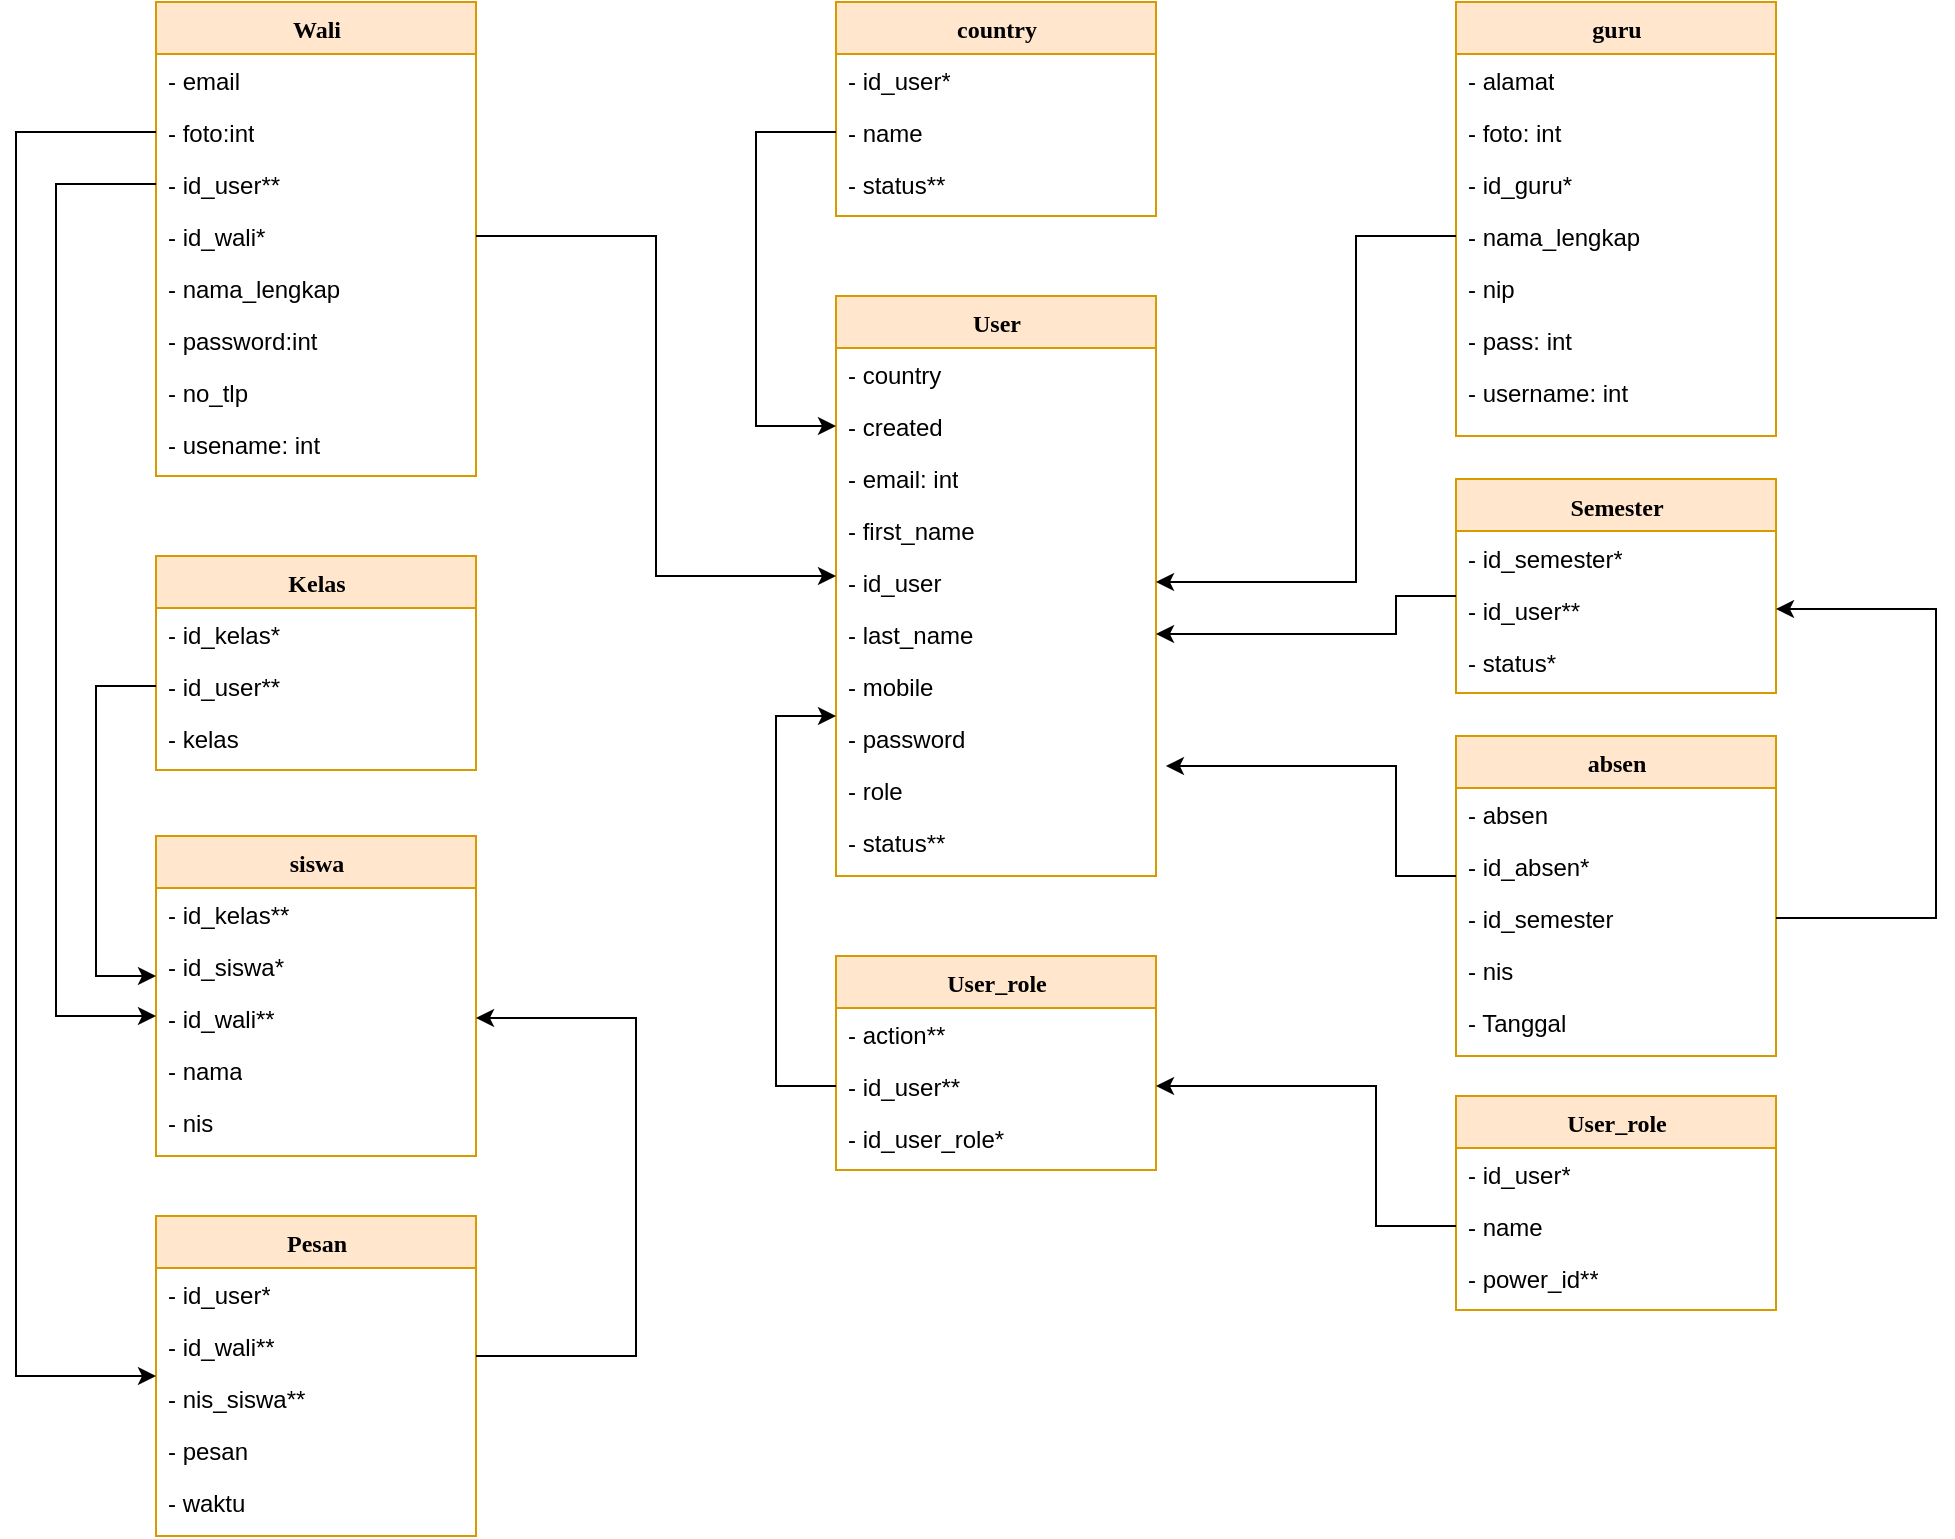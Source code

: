 <mxfile version="15.5.0" type="github">
  <diagram name="Page-1" id="9f46799a-70d6-7492-0946-bef42562c5a5">
    <mxGraphModel dx="868" dy="520" grid="1" gridSize="10" guides="1" tooltips="1" connect="1" arrows="1" fold="1" page="1" pageScale="1" pageWidth="1100" pageHeight="850" background="none" math="0" shadow="0">
      <root>
        <mxCell id="0" />
        <mxCell id="1" parent="0" />
        <mxCell id="78961159f06e98e8-17" value="Wali" style="swimlane;html=1;fontStyle=1;align=center;verticalAlign=top;childLayout=stackLayout;horizontal=1;startSize=26;horizontalStack=0;resizeParent=1;resizeLast=0;collapsible=1;marginBottom=0;swimlaneFillColor=#ffffff;rounded=0;shadow=0;comic=0;labelBackgroundColor=none;strokeWidth=1;fillColor=#ffe6cc;fontFamily=Verdana;fontSize=12;strokeColor=#d79b00;" parent="1" vertex="1">
          <mxGeometry x="90" y="83" width="160" height="237" as="geometry" />
        </mxCell>
        <mxCell id="78961159f06e98e8-21" value="- email" style="text;html=1;strokeColor=none;fillColor=none;align=left;verticalAlign=top;spacingLeft=4;spacingRight=4;whiteSpace=wrap;overflow=hidden;rotatable=0;points=[[0,0.5],[1,0.5]];portConstraint=eastwest;" parent="78961159f06e98e8-17" vertex="1">
          <mxGeometry y="26" width="160" height="26" as="geometry" />
        </mxCell>
        <mxCell id="78961159f06e98e8-23" value="- foto:int" style="text;html=1;strokeColor=none;fillColor=none;align=left;verticalAlign=top;spacingLeft=4;spacingRight=4;whiteSpace=wrap;overflow=hidden;rotatable=0;points=[[0,0.5],[1,0.5]];portConstraint=eastwest;" parent="78961159f06e98e8-17" vertex="1">
          <mxGeometry y="52" width="160" height="26" as="geometry" />
        </mxCell>
        <mxCell id="78961159f06e98e8-25" value="- id_user**" style="text;html=1;strokeColor=none;fillColor=none;align=left;verticalAlign=top;spacingLeft=4;spacingRight=4;whiteSpace=wrap;overflow=hidden;rotatable=0;points=[[0,0.5],[1,0.5]];portConstraint=eastwest;" parent="78961159f06e98e8-17" vertex="1">
          <mxGeometry y="78" width="160" height="26" as="geometry" />
        </mxCell>
        <mxCell id="78961159f06e98e8-26" value="- id_wali*" style="text;html=1;strokeColor=none;fillColor=none;align=left;verticalAlign=top;spacingLeft=4;spacingRight=4;whiteSpace=wrap;overflow=hidden;rotatable=0;points=[[0,0.5],[1,0.5]];portConstraint=eastwest;" parent="78961159f06e98e8-17" vertex="1">
          <mxGeometry y="104" width="160" height="26" as="geometry" />
        </mxCell>
        <mxCell id="78961159f06e98e8-24" value="- nama_lengkap" style="text;html=1;strokeColor=none;fillColor=none;align=left;verticalAlign=top;spacingLeft=4;spacingRight=4;whiteSpace=wrap;overflow=hidden;rotatable=0;points=[[0,0.5],[1,0.5]];portConstraint=eastwest;" parent="78961159f06e98e8-17" vertex="1">
          <mxGeometry y="130" width="160" height="26" as="geometry" />
        </mxCell>
        <mxCell id="VJUdVh7qTADFa9Exg4wZ-2" value="- password:int" style="text;html=1;strokeColor=none;fillColor=none;align=left;verticalAlign=top;spacingLeft=4;spacingRight=4;whiteSpace=wrap;overflow=hidden;rotatable=0;points=[[0,0.5],[1,0.5]];portConstraint=eastwest;" vertex="1" parent="78961159f06e98e8-17">
          <mxGeometry y="156" width="160" height="26" as="geometry" />
        </mxCell>
        <mxCell id="VJUdVh7qTADFa9Exg4wZ-3" value="- no_tlp" style="text;html=1;strokeColor=none;fillColor=none;align=left;verticalAlign=top;spacingLeft=4;spacingRight=4;whiteSpace=wrap;overflow=hidden;rotatable=0;points=[[0,0.5],[1,0.5]];portConstraint=eastwest;" vertex="1" parent="78961159f06e98e8-17">
          <mxGeometry y="182" width="160" height="26" as="geometry" />
        </mxCell>
        <mxCell id="VJUdVh7qTADFa9Exg4wZ-4" value="- usename: int" style="text;html=1;strokeColor=none;fillColor=none;align=left;verticalAlign=top;spacingLeft=4;spacingRight=4;whiteSpace=wrap;overflow=hidden;rotatable=0;points=[[0,0.5],[1,0.5]];portConstraint=eastwest;" vertex="1" parent="78961159f06e98e8-17">
          <mxGeometry y="208" width="160" height="26" as="geometry" />
        </mxCell>
        <mxCell id="78961159f06e98e8-30" value="country&lt;br&gt;" style="swimlane;html=1;fontStyle=1;align=center;verticalAlign=top;childLayout=stackLayout;horizontal=1;startSize=26;horizontalStack=0;resizeParent=1;resizeLast=0;collapsible=1;marginBottom=0;swimlaneFillColor=#ffffff;rounded=0;shadow=0;comic=0;labelBackgroundColor=none;strokeWidth=1;fillColor=#ffe6cc;fontFamily=Verdana;fontSize=12;strokeColor=#d79b00;" parent="1" vertex="1">
          <mxGeometry x="430" y="83" width="160" height="107" as="geometry" />
        </mxCell>
        <mxCell id="78961159f06e98e8-31" value="- id_user*" style="text;html=1;strokeColor=none;fillColor=none;align=left;verticalAlign=top;spacingLeft=4;spacingRight=4;whiteSpace=wrap;overflow=hidden;rotatable=0;points=[[0,0.5],[1,0.5]];portConstraint=eastwest;" parent="78961159f06e98e8-30" vertex="1">
          <mxGeometry y="26" width="160" height="26" as="geometry" />
        </mxCell>
        <mxCell id="78961159f06e98e8-32" value="- name" style="text;html=1;strokeColor=none;fillColor=none;align=left;verticalAlign=top;spacingLeft=4;spacingRight=4;whiteSpace=wrap;overflow=hidden;rotatable=0;points=[[0,0.5],[1,0.5]];portConstraint=eastwest;" parent="78961159f06e98e8-30" vertex="1">
          <mxGeometry y="52" width="160" height="26" as="geometry" />
        </mxCell>
        <mxCell id="78961159f06e98e8-33" value="- status**" style="text;html=1;strokeColor=none;fillColor=none;align=left;verticalAlign=top;spacingLeft=4;spacingRight=4;whiteSpace=wrap;overflow=hidden;rotatable=0;points=[[0,0.5],[1,0.5]];portConstraint=eastwest;" parent="78961159f06e98e8-30" vertex="1">
          <mxGeometry y="78" width="160" height="26" as="geometry" />
        </mxCell>
        <mxCell id="78961159f06e98e8-43" value="guru" style="swimlane;html=1;fontStyle=1;align=center;verticalAlign=top;childLayout=stackLayout;horizontal=1;startSize=26;horizontalStack=0;resizeParent=1;resizeLast=0;collapsible=1;marginBottom=0;swimlaneFillColor=#ffffff;rounded=0;shadow=0;comic=0;labelBackgroundColor=none;strokeWidth=1;fillColor=#ffe6cc;fontFamily=Verdana;fontSize=12;strokeColor=#d79b00;" parent="1" vertex="1">
          <mxGeometry x="740" y="83" width="160" height="217" as="geometry" />
        </mxCell>
        <mxCell id="78961159f06e98e8-44" value="- alamat" style="text;html=1;strokeColor=none;fillColor=none;align=left;verticalAlign=top;spacingLeft=4;spacingRight=4;whiteSpace=wrap;overflow=hidden;rotatable=0;points=[[0,0.5],[1,0.5]];portConstraint=eastwest;" parent="78961159f06e98e8-43" vertex="1">
          <mxGeometry y="26" width="160" height="26" as="geometry" />
        </mxCell>
        <mxCell id="78961159f06e98e8-45" value="- foto: int" style="text;html=1;strokeColor=none;fillColor=none;align=left;verticalAlign=top;spacingLeft=4;spacingRight=4;whiteSpace=wrap;overflow=hidden;rotatable=0;points=[[0,0.5],[1,0.5]];portConstraint=eastwest;" parent="78961159f06e98e8-43" vertex="1">
          <mxGeometry y="52" width="160" height="26" as="geometry" />
        </mxCell>
        <mxCell id="78961159f06e98e8-49" value="- id_guru*" style="text;html=1;strokeColor=none;fillColor=none;align=left;verticalAlign=top;spacingLeft=4;spacingRight=4;whiteSpace=wrap;overflow=hidden;rotatable=0;points=[[0,0.5],[1,0.5]];portConstraint=eastwest;" parent="78961159f06e98e8-43" vertex="1">
          <mxGeometry y="78" width="160" height="26" as="geometry" />
        </mxCell>
        <mxCell id="78961159f06e98e8-50" value="- nama_lengkap" style="text;html=1;strokeColor=none;fillColor=none;align=left;verticalAlign=top;spacingLeft=4;spacingRight=4;whiteSpace=wrap;overflow=hidden;rotatable=0;points=[[0,0.5],[1,0.5]];portConstraint=eastwest;" parent="78961159f06e98e8-43" vertex="1">
          <mxGeometry y="104" width="160" height="26" as="geometry" />
        </mxCell>
        <mxCell id="VJUdVh7qTADFa9Exg4wZ-56" value="- nip" style="text;html=1;strokeColor=none;fillColor=none;align=left;verticalAlign=top;spacingLeft=4;spacingRight=4;whiteSpace=wrap;overflow=hidden;rotatable=0;points=[[0,0.5],[1,0.5]];portConstraint=eastwest;" vertex="1" parent="78961159f06e98e8-43">
          <mxGeometry y="130" width="160" height="26" as="geometry" />
        </mxCell>
        <mxCell id="VJUdVh7qTADFa9Exg4wZ-57" value="- pass: int" style="text;html=1;strokeColor=none;fillColor=none;align=left;verticalAlign=top;spacingLeft=4;spacingRight=4;whiteSpace=wrap;overflow=hidden;rotatable=0;points=[[0,0.5],[1,0.5]];portConstraint=eastwest;" vertex="1" parent="78961159f06e98e8-43">
          <mxGeometry y="156" width="160" height="26" as="geometry" />
        </mxCell>
        <mxCell id="VJUdVh7qTADFa9Exg4wZ-59" value="- username: int" style="text;html=1;strokeColor=none;fillColor=none;align=left;verticalAlign=top;spacingLeft=4;spacingRight=4;whiteSpace=wrap;overflow=hidden;rotatable=0;points=[[0,0.5],[1,0.5]];portConstraint=eastwest;" vertex="1" parent="78961159f06e98e8-43">
          <mxGeometry y="182" width="160" height="26" as="geometry" />
        </mxCell>
        <mxCell id="VJUdVh7qTADFa9Exg4wZ-7" value="User" style="swimlane;html=1;fontStyle=1;align=center;verticalAlign=top;childLayout=stackLayout;horizontal=1;startSize=26;horizontalStack=0;resizeParent=1;resizeLast=0;collapsible=1;marginBottom=0;swimlaneFillColor=#ffffff;rounded=0;shadow=0;comic=0;labelBackgroundColor=none;strokeWidth=1;fillColor=#ffe6cc;fontFamily=Verdana;fontSize=12;strokeColor=#d79b00;" vertex="1" parent="1">
          <mxGeometry x="430" y="230" width="160" height="290" as="geometry" />
        </mxCell>
        <mxCell id="VJUdVh7qTADFa9Exg4wZ-8" value="- country" style="text;html=1;strokeColor=none;fillColor=none;align=left;verticalAlign=top;spacingLeft=4;spacingRight=4;whiteSpace=wrap;overflow=hidden;rotatable=0;points=[[0,0.5],[1,0.5]];portConstraint=eastwest;" vertex="1" parent="VJUdVh7qTADFa9Exg4wZ-7">
          <mxGeometry y="26" width="160" height="26" as="geometry" />
        </mxCell>
        <mxCell id="VJUdVh7qTADFa9Exg4wZ-9" value="- created" style="text;html=1;strokeColor=none;fillColor=none;align=left;verticalAlign=top;spacingLeft=4;spacingRight=4;whiteSpace=wrap;overflow=hidden;rotatable=0;points=[[0,0.5],[1,0.5]];portConstraint=eastwest;" vertex="1" parent="VJUdVh7qTADFa9Exg4wZ-7">
          <mxGeometry y="52" width="160" height="26" as="geometry" />
        </mxCell>
        <mxCell id="VJUdVh7qTADFa9Exg4wZ-10" value="- email: int" style="text;html=1;strokeColor=none;fillColor=none;align=left;verticalAlign=top;spacingLeft=4;spacingRight=4;whiteSpace=wrap;overflow=hidden;rotatable=0;points=[[0,0.5],[1,0.5]];portConstraint=eastwest;" vertex="1" parent="VJUdVh7qTADFa9Exg4wZ-7">
          <mxGeometry y="78" width="160" height="26" as="geometry" />
        </mxCell>
        <mxCell id="VJUdVh7qTADFa9Exg4wZ-11" value="- first_name" style="text;html=1;strokeColor=none;fillColor=none;align=left;verticalAlign=top;spacingLeft=4;spacingRight=4;whiteSpace=wrap;overflow=hidden;rotatable=0;points=[[0,0.5],[1,0.5]];portConstraint=eastwest;" vertex="1" parent="VJUdVh7qTADFa9Exg4wZ-7">
          <mxGeometry y="104" width="160" height="26" as="geometry" />
        </mxCell>
        <mxCell id="VJUdVh7qTADFa9Exg4wZ-12" value="- id_user" style="text;html=1;strokeColor=none;fillColor=none;align=left;verticalAlign=top;spacingLeft=4;spacingRight=4;whiteSpace=wrap;overflow=hidden;rotatable=0;points=[[0,0.5],[1,0.5]];portConstraint=eastwest;" vertex="1" parent="VJUdVh7qTADFa9Exg4wZ-7">
          <mxGeometry y="130" width="160" height="26" as="geometry" />
        </mxCell>
        <mxCell id="VJUdVh7qTADFa9Exg4wZ-13" value="- last_name" style="text;html=1;strokeColor=none;fillColor=none;align=left;verticalAlign=top;spacingLeft=4;spacingRight=4;whiteSpace=wrap;overflow=hidden;rotatable=0;points=[[0,0.5],[1,0.5]];portConstraint=eastwest;" vertex="1" parent="VJUdVh7qTADFa9Exg4wZ-7">
          <mxGeometry y="156" width="160" height="26" as="geometry" />
        </mxCell>
        <mxCell id="VJUdVh7qTADFa9Exg4wZ-14" value="- mobile" style="text;html=1;strokeColor=none;fillColor=none;align=left;verticalAlign=top;spacingLeft=4;spacingRight=4;whiteSpace=wrap;overflow=hidden;rotatable=0;points=[[0,0.5],[1,0.5]];portConstraint=eastwest;" vertex="1" parent="VJUdVh7qTADFa9Exg4wZ-7">
          <mxGeometry y="182" width="160" height="26" as="geometry" />
        </mxCell>
        <mxCell id="VJUdVh7qTADFa9Exg4wZ-17" value="- password" style="text;html=1;strokeColor=none;fillColor=none;align=left;verticalAlign=top;spacingLeft=4;spacingRight=4;whiteSpace=wrap;overflow=hidden;rotatable=0;points=[[0,0.5],[1,0.5]];portConstraint=eastwest;" vertex="1" parent="VJUdVh7qTADFa9Exg4wZ-7">
          <mxGeometry y="208" width="160" height="26" as="geometry" />
        </mxCell>
        <mxCell id="VJUdVh7qTADFa9Exg4wZ-18" value="- role" style="text;html=1;strokeColor=none;fillColor=none;align=left;verticalAlign=top;spacingLeft=4;spacingRight=4;whiteSpace=wrap;overflow=hidden;rotatable=0;points=[[0,0.5],[1,0.5]];portConstraint=eastwest;" vertex="1" parent="VJUdVh7qTADFa9Exg4wZ-7">
          <mxGeometry y="234" width="160" height="26" as="geometry" />
        </mxCell>
        <mxCell id="VJUdVh7qTADFa9Exg4wZ-19" value="- status**" style="text;html=1;strokeColor=none;fillColor=none;align=left;verticalAlign=top;spacingLeft=4;spacingRight=4;whiteSpace=wrap;overflow=hidden;rotatable=0;points=[[0,0.5],[1,0.5]];portConstraint=eastwest;" vertex="1" parent="VJUdVh7qTADFa9Exg4wZ-7">
          <mxGeometry y="260" width="160" height="26" as="geometry" />
        </mxCell>
        <mxCell id="VJUdVh7qTADFa9Exg4wZ-26" value="" style="edgeStyle=elbowEdgeStyle;elbow=horizontal;endArrow=classic;html=1;rounded=0;labelBackgroundColor=#0F0F0F;fontColor=#000000;exitX=1;exitY=0.5;exitDx=0;exitDy=0;" edge="1" parent="1" source="78961159f06e98e8-26">
          <mxGeometry width="50" height="50" relative="1" as="geometry">
            <mxPoint x="380" y="420" as="sourcePoint" />
            <mxPoint x="430" y="370" as="targetPoint" />
            <Array as="points">
              <mxPoint x="340" y="290" />
            </Array>
          </mxGeometry>
        </mxCell>
        <mxCell id="VJUdVh7qTADFa9Exg4wZ-30" value="" style="edgeStyle=elbowEdgeStyle;elbow=vertical;endArrow=classic;html=1;rounded=0;labelBackgroundColor=#0F0F0F;fontColor=#000000;entryX=0;entryY=0.5;entryDx=0;entryDy=0;exitX=0;exitY=0.5;exitDx=0;exitDy=0;" edge="1" parent="1" source="78961159f06e98e8-32" target="VJUdVh7qTADFa9Exg4wZ-9">
          <mxGeometry width="50" height="50" relative="1" as="geometry">
            <mxPoint x="360" y="300" as="sourcePoint" />
            <mxPoint x="410" y="250" as="targetPoint" />
            <Array as="points">
              <mxPoint x="390" y="222" />
            </Array>
          </mxGeometry>
        </mxCell>
        <mxCell id="VJUdVh7qTADFa9Exg4wZ-31" value="Kelas" style="swimlane;html=1;fontStyle=1;align=center;verticalAlign=top;childLayout=stackLayout;horizontal=1;startSize=26;horizontalStack=0;resizeParent=1;resizeLast=0;collapsible=1;marginBottom=0;swimlaneFillColor=#ffffff;rounded=0;shadow=0;comic=0;labelBackgroundColor=none;strokeWidth=1;fillColor=#ffe6cc;fontFamily=Verdana;fontSize=12;strokeColor=#d79b00;" vertex="1" parent="1">
          <mxGeometry x="90" y="360" width="160" height="107" as="geometry" />
        </mxCell>
        <mxCell id="VJUdVh7qTADFa9Exg4wZ-32" value="- id_kelas*" style="text;html=1;strokeColor=none;fillColor=none;align=left;verticalAlign=top;spacingLeft=4;spacingRight=4;whiteSpace=wrap;overflow=hidden;rotatable=0;points=[[0,0.5],[1,0.5]];portConstraint=eastwest;" vertex="1" parent="VJUdVh7qTADFa9Exg4wZ-31">
          <mxGeometry y="26" width="160" height="26" as="geometry" />
        </mxCell>
        <mxCell id="VJUdVh7qTADFa9Exg4wZ-33" value="- id_user**" style="text;html=1;strokeColor=none;fillColor=none;align=left;verticalAlign=top;spacingLeft=4;spacingRight=4;whiteSpace=wrap;overflow=hidden;rotatable=0;points=[[0,0.5],[1,0.5]];portConstraint=eastwest;" vertex="1" parent="VJUdVh7qTADFa9Exg4wZ-31">
          <mxGeometry y="52" width="160" height="26" as="geometry" />
        </mxCell>
        <mxCell id="VJUdVh7qTADFa9Exg4wZ-34" value="- kelas" style="text;html=1;strokeColor=none;fillColor=none;align=left;verticalAlign=top;spacingLeft=4;spacingRight=4;whiteSpace=wrap;overflow=hidden;rotatable=0;points=[[0,0.5],[1,0.5]];portConstraint=eastwest;" vertex="1" parent="VJUdVh7qTADFa9Exg4wZ-31">
          <mxGeometry y="78" width="160" height="26" as="geometry" />
        </mxCell>
        <mxCell id="VJUdVh7qTADFa9Exg4wZ-35" value="siswa" style="swimlane;html=1;fontStyle=1;align=center;verticalAlign=top;childLayout=stackLayout;horizontal=1;startSize=26;horizontalStack=0;resizeParent=1;resizeLast=0;collapsible=1;marginBottom=0;swimlaneFillColor=#ffffff;rounded=0;shadow=0;comic=0;labelBackgroundColor=none;strokeWidth=1;fillColor=#ffe6cc;fontFamily=Verdana;fontSize=12;strokeColor=#d79b00;" vertex="1" parent="1">
          <mxGeometry x="90" y="500" width="160" height="160" as="geometry" />
        </mxCell>
        <mxCell id="VJUdVh7qTADFa9Exg4wZ-36" value="- id_kelas**" style="text;html=1;strokeColor=none;fillColor=none;align=left;verticalAlign=top;spacingLeft=4;spacingRight=4;whiteSpace=wrap;overflow=hidden;rotatable=0;points=[[0,0.5],[1,0.5]];portConstraint=eastwest;" vertex="1" parent="VJUdVh7qTADFa9Exg4wZ-35">
          <mxGeometry y="26" width="160" height="26" as="geometry" />
        </mxCell>
        <mxCell id="VJUdVh7qTADFa9Exg4wZ-37" value="- id_siswa*" style="text;html=1;strokeColor=none;fillColor=none;align=left;verticalAlign=top;spacingLeft=4;spacingRight=4;whiteSpace=wrap;overflow=hidden;rotatable=0;points=[[0,0.5],[1,0.5]];portConstraint=eastwest;" vertex="1" parent="VJUdVh7qTADFa9Exg4wZ-35">
          <mxGeometry y="52" width="160" height="26" as="geometry" />
        </mxCell>
        <mxCell id="VJUdVh7qTADFa9Exg4wZ-38" value="- id_wali**" style="text;html=1;strokeColor=none;fillColor=none;align=left;verticalAlign=top;spacingLeft=4;spacingRight=4;whiteSpace=wrap;overflow=hidden;rotatable=0;points=[[0,0.5],[1,0.5]];portConstraint=eastwest;" vertex="1" parent="VJUdVh7qTADFa9Exg4wZ-35">
          <mxGeometry y="78" width="160" height="26" as="geometry" />
        </mxCell>
        <mxCell id="VJUdVh7qTADFa9Exg4wZ-39" value="- nama" style="text;html=1;strokeColor=none;fillColor=none;align=left;verticalAlign=top;spacingLeft=4;spacingRight=4;whiteSpace=wrap;overflow=hidden;rotatable=0;points=[[0,0.5],[1,0.5]];portConstraint=eastwest;" vertex="1" parent="VJUdVh7qTADFa9Exg4wZ-35">
          <mxGeometry y="104" width="160" height="26" as="geometry" />
        </mxCell>
        <mxCell id="VJUdVh7qTADFa9Exg4wZ-40" value="- nis" style="text;html=1;strokeColor=none;fillColor=none;align=left;verticalAlign=top;spacingLeft=4;spacingRight=4;whiteSpace=wrap;overflow=hidden;rotatable=0;points=[[0,0.5],[1,0.5]];portConstraint=eastwest;" vertex="1" parent="VJUdVh7qTADFa9Exg4wZ-35">
          <mxGeometry y="130" width="160" height="26" as="geometry" />
        </mxCell>
        <mxCell id="VJUdVh7qTADFa9Exg4wZ-41" value="" style="edgeStyle=elbowEdgeStyle;elbow=horizontal;endArrow=classic;html=1;rounded=0;labelBackgroundColor=#0F0F0F;fontColor=#000000;exitX=0;exitY=0.5;exitDx=0;exitDy=0;" edge="1" parent="1" source="78961159f06e98e8-25">
          <mxGeometry width="50" height="50" relative="1" as="geometry">
            <mxPoint x="40" y="640" as="sourcePoint" />
            <mxPoint x="90" y="590" as="targetPoint" />
            <Array as="points">
              <mxPoint x="40" y="382" />
            </Array>
          </mxGeometry>
        </mxCell>
        <mxCell id="VJUdVh7qTADFa9Exg4wZ-42" value="" style="edgeStyle=elbowEdgeStyle;elbow=horizontal;endArrow=classic;html=1;rounded=0;labelBackgroundColor=#0F0F0F;fontColor=#000000;exitX=0;exitY=0.5;exitDx=0;exitDy=0;" edge="1" parent="1" source="VJUdVh7qTADFa9Exg4wZ-33">
          <mxGeometry width="50" height="50" relative="1" as="geometry">
            <mxPoint x="40" y="620" as="sourcePoint" />
            <mxPoint x="90" y="570" as="targetPoint" />
            <Array as="points">
              <mxPoint x="60" y="498" />
            </Array>
          </mxGeometry>
        </mxCell>
        <mxCell id="VJUdVh7qTADFa9Exg4wZ-43" value="Pesan" style="swimlane;html=1;fontStyle=1;align=center;verticalAlign=top;childLayout=stackLayout;horizontal=1;startSize=26;horizontalStack=0;resizeParent=1;resizeLast=0;collapsible=1;marginBottom=0;swimlaneFillColor=#ffffff;rounded=0;shadow=0;comic=0;labelBackgroundColor=none;strokeWidth=1;fillColor=#ffe6cc;fontFamily=Verdana;fontSize=12;strokeColor=#d79b00;" vertex="1" parent="1">
          <mxGeometry x="90" y="690" width="160" height="160" as="geometry" />
        </mxCell>
        <mxCell id="VJUdVh7qTADFa9Exg4wZ-44" value="- id_user*" style="text;html=1;strokeColor=none;fillColor=none;align=left;verticalAlign=top;spacingLeft=4;spacingRight=4;whiteSpace=wrap;overflow=hidden;rotatable=0;points=[[0,0.5],[1,0.5]];portConstraint=eastwest;" vertex="1" parent="VJUdVh7qTADFa9Exg4wZ-43">
          <mxGeometry y="26" width="160" height="26" as="geometry" />
        </mxCell>
        <mxCell id="VJUdVh7qTADFa9Exg4wZ-45" value="- id_wali**" style="text;html=1;strokeColor=none;fillColor=none;align=left;verticalAlign=top;spacingLeft=4;spacingRight=4;whiteSpace=wrap;overflow=hidden;rotatable=0;points=[[0,0.5],[1,0.5]];portConstraint=eastwest;" vertex="1" parent="VJUdVh7qTADFa9Exg4wZ-43">
          <mxGeometry y="52" width="160" height="26" as="geometry" />
        </mxCell>
        <mxCell id="VJUdVh7qTADFa9Exg4wZ-46" value="- nis_siswa**" style="text;html=1;strokeColor=none;fillColor=none;align=left;verticalAlign=top;spacingLeft=4;spacingRight=4;whiteSpace=wrap;overflow=hidden;rotatable=0;points=[[0,0.5],[1,0.5]];portConstraint=eastwest;" vertex="1" parent="VJUdVh7qTADFa9Exg4wZ-43">
          <mxGeometry y="78" width="160" height="26" as="geometry" />
        </mxCell>
        <mxCell id="VJUdVh7qTADFa9Exg4wZ-47" value="- pesan" style="text;html=1;strokeColor=none;fillColor=none;align=left;verticalAlign=top;spacingLeft=4;spacingRight=4;whiteSpace=wrap;overflow=hidden;rotatable=0;points=[[0,0.5],[1,0.5]];portConstraint=eastwest;" vertex="1" parent="VJUdVh7qTADFa9Exg4wZ-43">
          <mxGeometry y="104" width="160" height="26" as="geometry" />
        </mxCell>
        <mxCell id="VJUdVh7qTADFa9Exg4wZ-48" value="- waktu" style="text;html=1;strokeColor=none;fillColor=none;align=left;verticalAlign=top;spacingLeft=4;spacingRight=4;whiteSpace=wrap;overflow=hidden;rotatable=0;points=[[0,0.5],[1,0.5]];portConstraint=eastwest;" vertex="1" parent="VJUdVh7qTADFa9Exg4wZ-43">
          <mxGeometry y="130" width="160" height="26" as="geometry" />
        </mxCell>
        <mxCell id="VJUdVh7qTADFa9Exg4wZ-49" value="" style="edgeStyle=elbowEdgeStyle;elbow=horizontal;endArrow=classic;html=1;rounded=0;labelBackgroundColor=#0F0F0F;fontColor=#000000;exitX=0;exitY=0.5;exitDx=0;exitDy=0;" edge="1" parent="1" source="78961159f06e98e8-23">
          <mxGeometry width="50" height="50" relative="1" as="geometry">
            <mxPoint x="40" y="820" as="sourcePoint" />
            <mxPoint x="90" y="770" as="targetPoint" />
            <Array as="points">
              <mxPoint x="20" y="440" />
            </Array>
          </mxGeometry>
        </mxCell>
        <mxCell id="VJUdVh7qTADFa9Exg4wZ-50" value="" style="edgeStyle=elbowEdgeStyle;elbow=horizontal;endArrow=classic;html=1;rounded=0;labelBackgroundColor=#0F0F0F;fontColor=#000000;entryX=1;entryY=0.5;entryDx=0;entryDy=0;" edge="1" parent="1" target="VJUdVh7qTADFa9Exg4wZ-38">
          <mxGeometry width="50" height="50" relative="1" as="geometry">
            <mxPoint x="250" y="760" as="sourcePoint" />
            <mxPoint x="300" y="710" as="targetPoint" />
            <Array as="points">
              <mxPoint x="330" y="810" />
            </Array>
          </mxGeometry>
        </mxCell>
        <mxCell id="VJUdVh7qTADFa9Exg4wZ-51" value="User_role" style="swimlane;html=1;fontStyle=1;align=center;verticalAlign=top;childLayout=stackLayout;horizontal=1;startSize=26;horizontalStack=0;resizeParent=1;resizeLast=0;collapsible=1;marginBottom=0;swimlaneFillColor=#ffffff;rounded=0;shadow=0;comic=0;labelBackgroundColor=none;strokeWidth=1;fillColor=#ffe6cc;fontFamily=Verdana;fontSize=12;strokeColor=#d79b00;" vertex="1" parent="1">
          <mxGeometry x="430" y="560" width="160" height="107" as="geometry" />
        </mxCell>
        <mxCell id="VJUdVh7qTADFa9Exg4wZ-52" value="- action**" style="text;html=1;strokeColor=none;fillColor=none;align=left;verticalAlign=top;spacingLeft=4;spacingRight=4;whiteSpace=wrap;overflow=hidden;rotatable=0;points=[[0,0.5],[1,0.5]];portConstraint=eastwest;" vertex="1" parent="VJUdVh7qTADFa9Exg4wZ-51">
          <mxGeometry y="26" width="160" height="26" as="geometry" />
        </mxCell>
        <mxCell id="VJUdVh7qTADFa9Exg4wZ-53" value="- id_user**" style="text;html=1;strokeColor=none;fillColor=none;align=left;verticalAlign=top;spacingLeft=4;spacingRight=4;whiteSpace=wrap;overflow=hidden;rotatable=0;points=[[0,0.5],[1,0.5]];portConstraint=eastwest;" vertex="1" parent="VJUdVh7qTADFa9Exg4wZ-51">
          <mxGeometry y="52" width="160" height="26" as="geometry" />
        </mxCell>
        <mxCell id="VJUdVh7qTADFa9Exg4wZ-54" value="- id_user_role*" style="text;html=1;strokeColor=none;fillColor=none;align=left;verticalAlign=top;spacingLeft=4;spacingRight=4;whiteSpace=wrap;overflow=hidden;rotatable=0;points=[[0,0.5],[1,0.5]];portConstraint=eastwest;" vertex="1" parent="VJUdVh7qTADFa9Exg4wZ-51">
          <mxGeometry y="78" width="160" height="26" as="geometry" />
        </mxCell>
        <mxCell id="VJUdVh7qTADFa9Exg4wZ-55" value="" style="edgeStyle=elbowEdgeStyle;elbow=horizontal;endArrow=classic;html=1;rounded=0;labelBackgroundColor=#0F0F0F;fontColor=#000000;exitX=0;exitY=0.5;exitDx=0;exitDy=0;" edge="1" parent="1" source="VJUdVh7qTADFa9Exg4wZ-53">
          <mxGeometry width="50" height="50" relative="1" as="geometry">
            <mxPoint x="380" y="490" as="sourcePoint" />
            <mxPoint x="430" y="440" as="targetPoint" />
            <Array as="points">
              <mxPoint x="400" y="530" />
            </Array>
          </mxGeometry>
        </mxCell>
        <mxCell id="VJUdVh7qTADFa9Exg4wZ-62" value="" style="edgeStyle=elbowEdgeStyle;elbow=horizontal;endArrow=classic;html=1;rounded=0;labelBackgroundColor=#0F0F0F;fontColor=#000000;exitX=0;exitY=0.5;exitDx=0;exitDy=0;entryX=1;entryY=0.5;entryDx=0;entryDy=0;" edge="1" parent="1" source="78961159f06e98e8-50" target="VJUdVh7qTADFa9Exg4wZ-12">
          <mxGeometry width="50" height="50" relative="1" as="geometry">
            <mxPoint x="600" y="240" as="sourcePoint" />
            <mxPoint x="780" y="410" as="targetPoint" />
            <Array as="points">
              <mxPoint x="690" y="360" />
              <mxPoint x="690" y="330" />
            </Array>
          </mxGeometry>
        </mxCell>
        <mxCell id="VJUdVh7qTADFa9Exg4wZ-63" value="Semester" style="swimlane;html=1;fontStyle=1;align=center;verticalAlign=top;childLayout=stackLayout;horizontal=1;startSize=26;horizontalStack=0;resizeParent=1;resizeLast=0;collapsible=1;marginBottom=0;swimlaneFillColor=#ffffff;rounded=0;shadow=0;comic=0;labelBackgroundColor=none;strokeWidth=1;fillColor=#ffe6cc;fontFamily=Verdana;fontSize=12;strokeColor=#d79b00;" vertex="1" parent="1">
          <mxGeometry x="740" y="321.5" width="160" height="107" as="geometry" />
        </mxCell>
        <mxCell id="VJUdVh7qTADFa9Exg4wZ-64" value="- id_semester*" style="text;html=1;strokeColor=none;fillColor=none;align=left;verticalAlign=top;spacingLeft=4;spacingRight=4;whiteSpace=wrap;overflow=hidden;rotatable=0;points=[[0,0.5],[1,0.5]];portConstraint=eastwest;" vertex="1" parent="VJUdVh7qTADFa9Exg4wZ-63">
          <mxGeometry y="26" width="160" height="26" as="geometry" />
        </mxCell>
        <mxCell id="VJUdVh7qTADFa9Exg4wZ-65" value="- id_user**" style="text;html=1;strokeColor=none;fillColor=none;align=left;verticalAlign=top;spacingLeft=4;spacingRight=4;whiteSpace=wrap;overflow=hidden;rotatable=0;points=[[0,0.5],[1,0.5]];portConstraint=eastwest;" vertex="1" parent="VJUdVh7qTADFa9Exg4wZ-63">
          <mxGeometry y="52" width="160" height="26" as="geometry" />
        </mxCell>
        <mxCell id="VJUdVh7qTADFa9Exg4wZ-66" value="- status*" style="text;html=1;strokeColor=none;fillColor=none;align=left;verticalAlign=top;spacingLeft=4;spacingRight=4;whiteSpace=wrap;overflow=hidden;rotatable=0;points=[[0,0.5],[1,0.5]];portConstraint=eastwest;" vertex="1" parent="VJUdVh7qTADFa9Exg4wZ-63">
          <mxGeometry y="78" width="160" height="26" as="geometry" />
        </mxCell>
        <mxCell id="VJUdVh7qTADFa9Exg4wZ-68" value="" style="edgeStyle=elbowEdgeStyle;elbow=horizontal;endArrow=classic;html=1;rounded=0;labelBackgroundColor=#0F0F0F;fontColor=#000000;exitX=0;exitY=0.5;exitDx=0;exitDy=0;entryX=1;entryY=0.5;entryDx=0;entryDy=0;" edge="1" parent="1" target="VJUdVh7qTADFa9Exg4wZ-13">
          <mxGeometry width="50" height="50" relative="1" as="geometry">
            <mxPoint x="740" y="380" as="sourcePoint" />
            <mxPoint x="590" y="553" as="targetPoint" />
            <Array as="points">
              <mxPoint x="710" y="460" />
              <mxPoint x="690" y="510" />
            </Array>
          </mxGeometry>
        </mxCell>
        <mxCell id="VJUdVh7qTADFa9Exg4wZ-69" value="absen" style="swimlane;html=1;fontStyle=1;align=center;verticalAlign=top;childLayout=stackLayout;horizontal=1;startSize=26;horizontalStack=0;resizeParent=1;resizeLast=0;collapsible=1;marginBottom=0;swimlaneFillColor=#ffffff;rounded=0;shadow=0;comic=0;labelBackgroundColor=none;strokeWidth=1;fillColor=#ffe6cc;fontFamily=Verdana;fontSize=12;strokeColor=#d79b00;" vertex="1" parent="1">
          <mxGeometry x="740" y="450" width="160" height="160" as="geometry" />
        </mxCell>
        <mxCell id="VJUdVh7qTADFa9Exg4wZ-70" value="- absen" style="text;html=1;strokeColor=none;fillColor=none;align=left;verticalAlign=top;spacingLeft=4;spacingRight=4;whiteSpace=wrap;overflow=hidden;rotatable=0;points=[[0,0.5],[1,0.5]];portConstraint=eastwest;" vertex="1" parent="VJUdVh7qTADFa9Exg4wZ-69">
          <mxGeometry y="26" width="160" height="26" as="geometry" />
        </mxCell>
        <mxCell id="VJUdVh7qTADFa9Exg4wZ-71" value="- id_absen*" style="text;html=1;strokeColor=none;fillColor=none;align=left;verticalAlign=top;spacingLeft=4;spacingRight=4;whiteSpace=wrap;overflow=hidden;rotatable=0;points=[[0,0.5],[1,0.5]];portConstraint=eastwest;" vertex="1" parent="VJUdVh7qTADFa9Exg4wZ-69">
          <mxGeometry y="52" width="160" height="26" as="geometry" />
        </mxCell>
        <mxCell id="VJUdVh7qTADFa9Exg4wZ-72" value="- id_semester" style="text;html=1;strokeColor=none;fillColor=none;align=left;verticalAlign=top;spacingLeft=4;spacingRight=4;whiteSpace=wrap;overflow=hidden;rotatable=0;points=[[0,0.5],[1,0.5]];portConstraint=eastwest;" vertex="1" parent="VJUdVh7qTADFa9Exg4wZ-69">
          <mxGeometry y="78" width="160" height="26" as="geometry" />
        </mxCell>
        <mxCell id="VJUdVh7qTADFa9Exg4wZ-73" value="- nis" style="text;html=1;strokeColor=none;fillColor=none;align=left;verticalAlign=top;spacingLeft=4;spacingRight=4;whiteSpace=wrap;overflow=hidden;rotatable=0;points=[[0,0.5],[1,0.5]];portConstraint=eastwest;" vertex="1" parent="VJUdVh7qTADFa9Exg4wZ-69">
          <mxGeometry y="104" width="160" height="26" as="geometry" />
        </mxCell>
        <mxCell id="VJUdVh7qTADFa9Exg4wZ-74" value="- Tanggal" style="text;html=1;strokeColor=none;fillColor=none;align=left;verticalAlign=top;spacingLeft=4;spacingRight=4;whiteSpace=wrap;overflow=hidden;rotatable=0;points=[[0,0.5],[1,0.5]];portConstraint=eastwest;" vertex="1" parent="VJUdVh7qTADFa9Exg4wZ-69">
          <mxGeometry y="130" width="160" height="26" as="geometry" />
        </mxCell>
        <mxCell id="VJUdVh7qTADFa9Exg4wZ-75" value="" style="edgeStyle=elbowEdgeStyle;elbow=horizontal;endArrow=classic;html=1;rounded=0;labelBackgroundColor=#0F0F0F;fontColor=#000000;exitX=0;exitY=0.5;exitDx=0;exitDy=0;entryX=1.031;entryY=0.038;entryDx=0;entryDy=0;entryPerimeter=0;" edge="1" parent="1" target="VJUdVh7qTADFa9Exg4wZ-18">
          <mxGeometry width="50" height="50" relative="1" as="geometry">
            <mxPoint x="740" y="520" as="sourcePoint" />
            <mxPoint x="590" y="539" as="targetPoint" />
            <Array as="points">
              <mxPoint x="710" y="600" />
              <mxPoint x="690" y="650" />
            </Array>
          </mxGeometry>
        </mxCell>
        <mxCell id="VJUdVh7qTADFa9Exg4wZ-76" value="" style="edgeStyle=elbowEdgeStyle;elbow=horizontal;endArrow=classic;html=1;rounded=0;labelBackgroundColor=#0F0F0F;fontColor=#000000;entryX=1;entryY=0.5;entryDx=0;entryDy=0;exitX=1;exitY=0.5;exitDx=0;exitDy=0;" edge="1" parent="1" source="VJUdVh7qTADFa9Exg4wZ-72" target="VJUdVh7qTADFa9Exg4wZ-65">
          <mxGeometry width="50" height="50" relative="1" as="geometry">
            <mxPoint x="940" y="438.5" as="sourcePoint" />
            <mxPoint x="990" y="388.5" as="targetPoint" />
            <Array as="points">
              <mxPoint x="980" y="464" />
            </Array>
          </mxGeometry>
        </mxCell>
        <mxCell id="VJUdVh7qTADFa9Exg4wZ-77" value="User_role" style="swimlane;html=1;fontStyle=1;align=center;verticalAlign=top;childLayout=stackLayout;horizontal=1;startSize=26;horizontalStack=0;resizeParent=1;resizeLast=0;collapsible=1;marginBottom=0;swimlaneFillColor=#ffffff;rounded=0;shadow=0;comic=0;labelBackgroundColor=none;strokeWidth=1;fillColor=#ffe6cc;fontFamily=Verdana;fontSize=12;strokeColor=#d79b00;" vertex="1" parent="1">
          <mxGeometry x="740" y="630" width="160" height="107" as="geometry" />
        </mxCell>
        <mxCell id="VJUdVh7qTADFa9Exg4wZ-78" value="- id_user*" style="text;html=1;strokeColor=none;fillColor=none;align=left;verticalAlign=top;spacingLeft=4;spacingRight=4;whiteSpace=wrap;overflow=hidden;rotatable=0;points=[[0,0.5],[1,0.5]];portConstraint=eastwest;" vertex="1" parent="VJUdVh7qTADFa9Exg4wZ-77">
          <mxGeometry y="26" width="160" height="26" as="geometry" />
        </mxCell>
        <mxCell id="VJUdVh7qTADFa9Exg4wZ-79" value="- name" style="text;html=1;strokeColor=none;fillColor=none;align=left;verticalAlign=top;spacingLeft=4;spacingRight=4;whiteSpace=wrap;overflow=hidden;rotatable=0;points=[[0,0.5],[1,0.5]];portConstraint=eastwest;" vertex="1" parent="VJUdVh7qTADFa9Exg4wZ-77">
          <mxGeometry y="52" width="160" height="26" as="geometry" />
        </mxCell>
        <mxCell id="VJUdVh7qTADFa9Exg4wZ-80" value="- power_id**" style="text;html=1;strokeColor=none;fillColor=none;align=left;verticalAlign=top;spacingLeft=4;spacingRight=4;whiteSpace=wrap;overflow=hidden;rotatable=0;points=[[0,0.5],[1,0.5]];portConstraint=eastwest;" vertex="1" parent="VJUdVh7qTADFa9Exg4wZ-77">
          <mxGeometry y="78" width="160" height="26" as="geometry" />
        </mxCell>
        <mxCell id="VJUdVh7qTADFa9Exg4wZ-81" value="" style="edgeStyle=elbowEdgeStyle;elbow=horizontal;endArrow=classic;html=1;rounded=0;labelBackgroundColor=#0F0F0F;fontColor=#000000;entryX=1;entryY=0.5;entryDx=0;entryDy=0;exitX=0;exitY=0.5;exitDx=0;exitDy=0;" edge="1" parent="1" source="VJUdVh7qTADFa9Exg4wZ-79" target="VJUdVh7qTADFa9Exg4wZ-53">
          <mxGeometry width="50" height="50" relative="1" as="geometry">
            <mxPoint x="750" y="650" as="sourcePoint" />
            <mxPoint x="800" y="600" as="targetPoint" />
            <Array as="points">
              <mxPoint x="700" y="640" />
            </Array>
          </mxGeometry>
        </mxCell>
      </root>
    </mxGraphModel>
  </diagram>
</mxfile>
